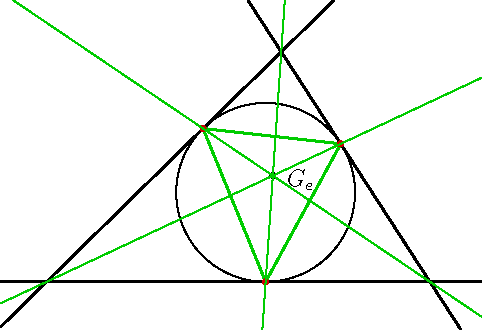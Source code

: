     size(8.5cm,0);import geometry;
    triangle t=triangleabc(5,6,7);
    drawline(t, linewidth(bp));
    draw(incircle(t));
    triangle itr=intouch(t);
    draw(itr,bp+0.8*green); dot(itr, 0.8*red);
    point Ge=gergonne(t);
    dot("$G_e$", Ge, 2*dir(-10));
    draw(line(Ge,t.A), 0.8*green);
    draw(line(Ge,t.B), 0.8*green);
    draw(line(Ge,t.C), 0.8*green);
    addMargins(1cm,1cm);
